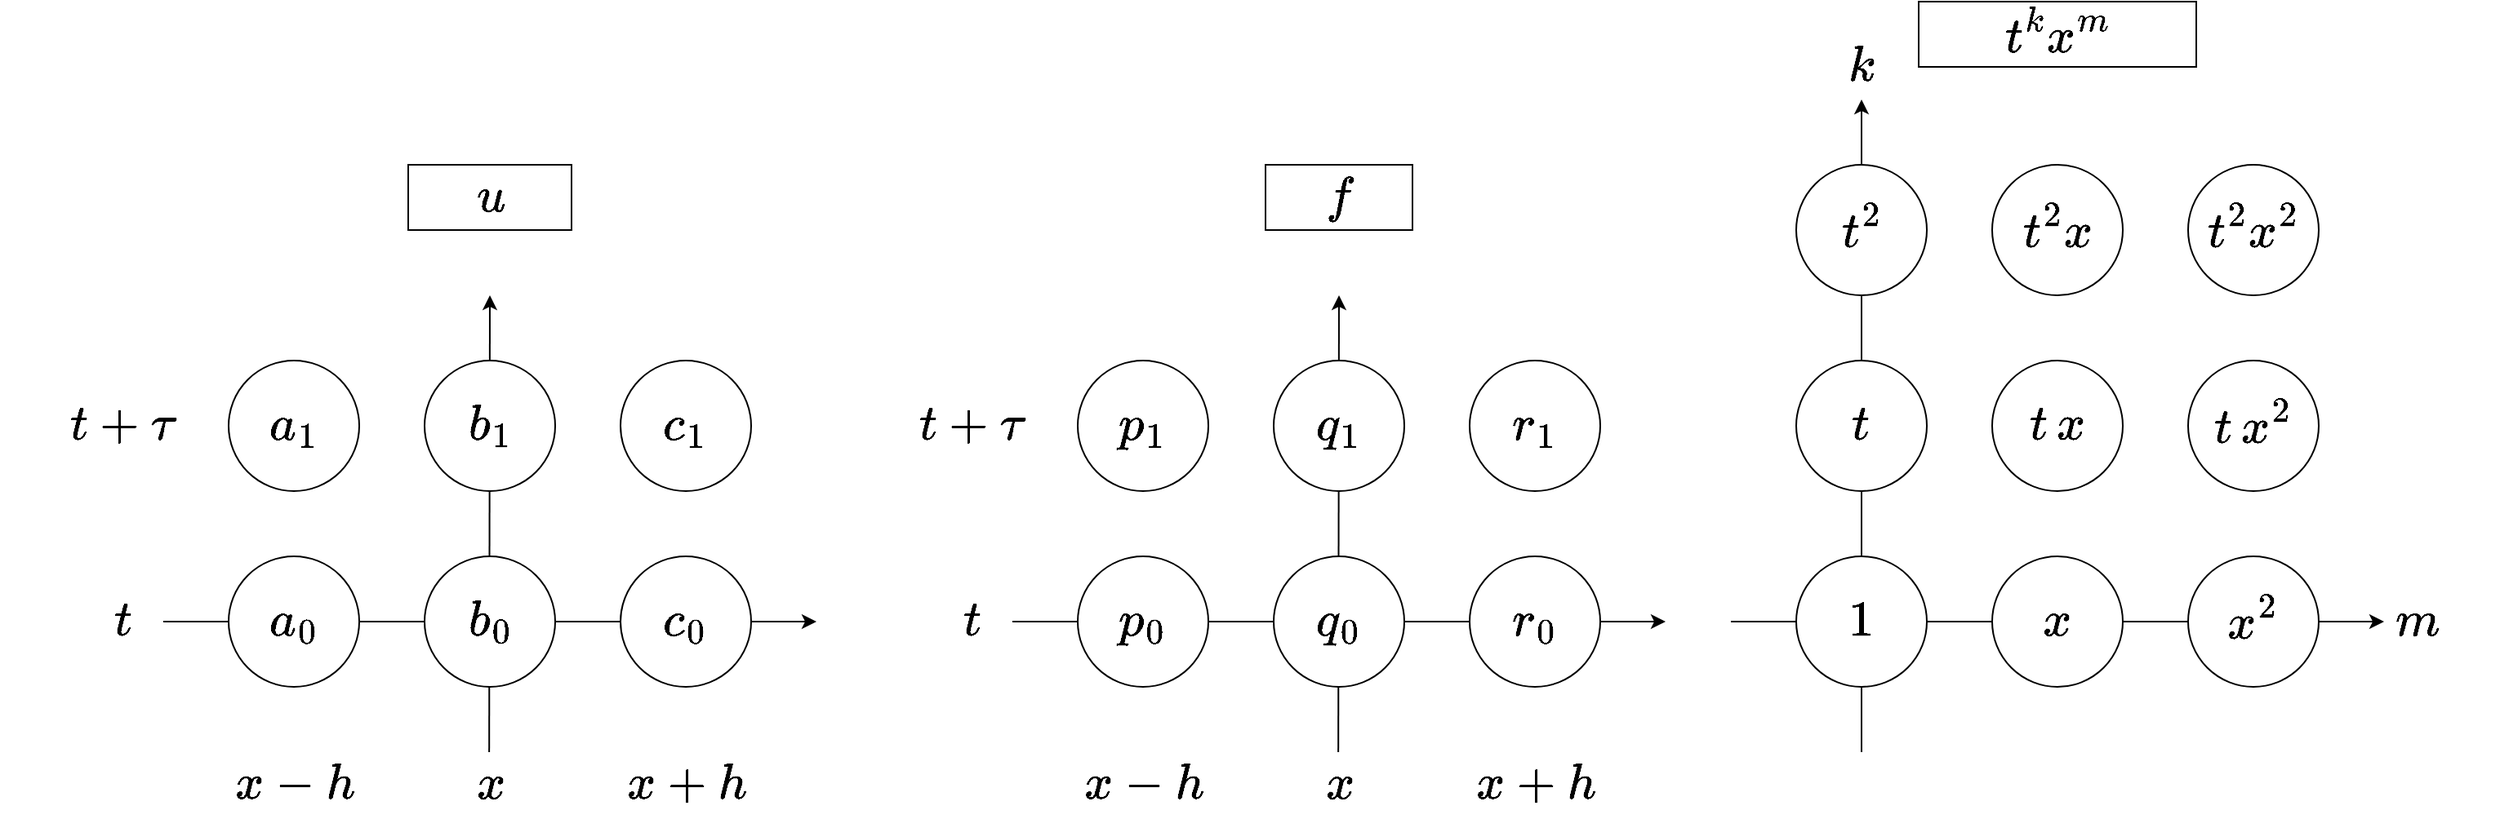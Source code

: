 <mxfile version="20.8.16" type="device"><diagram id="uHFUF99yHEP9ECzBFfBx" name="Page-1"><mxGraphModel dx="1728" dy="1004" grid="1" gridSize="10" guides="1" tooltips="1" connect="1" arrows="1" fold="1" page="1" pageScale="1" pageWidth="1169" pageHeight="827" math="1" shadow="0"><root><mxCell id="0"/><mxCell id="1" parent="0"/><mxCell id="kLOZC182I1hoUzmyjerX-1" value="" style="endArrow=classic;html=1;rounded=0;" parent="1" edge="1"><mxGeometry width="50" height="50" relative="1" as="geometry"><mxPoint x="1080" y="480" as="sourcePoint"/><mxPoint x="1480" y="480" as="targetPoint"/></mxGeometry></mxCell><mxCell id="kLOZC182I1hoUzmyjerX-2" value="" style="endArrow=classic;html=1;rounded=0;" parent="1" edge="1"><mxGeometry width="50" height="50" relative="1" as="geometry"><mxPoint x="1160" y="560" as="sourcePoint"/><mxPoint x="1160" y="160" as="targetPoint"/></mxGeometry></mxCell><mxCell id="kLOZC182I1hoUzmyjerX-3" value="$$1$$" style="ellipse;whiteSpace=wrap;html=1;aspect=fixed;fontSize=26;" parent="1" vertex="1"><mxGeometry x="1120" y="440" width="80" height="80" as="geometry"/></mxCell><mxCell id="kLOZC182I1hoUzmyjerX-9" value="&lt;span&gt;$$x$$&lt;/span&gt;" style="ellipse;whiteSpace=wrap;html=1;aspect=fixed;fontSize=26;" parent="1" vertex="1"><mxGeometry x="1240" y="440" width="80" height="80" as="geometry"/></mxCell><mxCell id="kLOZC182I1hoUzmyjerX-10" value="&lt;span&gt;$$x^2$$&lt;/span&gt;" style="ellipse;whiteSpace=wrap;html=1;aspect=fixed;fontSize=26;" parent="1" vertex="1"><mxGeometry x="1360" y="440" width="80" height="80" as="geometry"/></mxCell><mxCell id="kLOZC182I1hoUzmyjerX-13" value="&lt;span&gt;$$t$$&lt;/span&gt;" style="ellipse;whiteSpace=wrap;html=1;aspect=fixed;fontSize=26;" parent="1" vertex="1"><mxGeometry x="1120" y="320" width="80" height="80" as="geometry"/></mxCell><mxCell id="kLOZC182I1hoUzmyjerX-14" value="&lt;span&gt;$$t^2$$&lt;/span&gt;" style="ellipse;whiteSpace=wrap;html=1;aspect=fixed;fontSize=26;" parent="1" vertex="1"><mxGeometry x="1120" y="200" width="80" height="80" as="geometry"/></mxCell><mxCell id="kLOZC182I1hoUzmyjerX-15" value="&lt;span style=&quot;color: rgb(0 , 0 , 0) ; font-family: &amp;quot;helvetica&amp;quot; ; font-size: 26px ; font-style: normal ; font-weight: 400 ; letter-spacing: normal ; text-align: center ; text-indent: 0px ; text-transform: none ; word-spacing: 0px ; background-color: rgb(248 , 249 , 250) ; display: inline ; float: none&quot;&gt;$$t \,x$$&lt;/span&gt;" style="ellipse;whiteSpace=wrap;html=1;aspect=fixed;fontSize=26;" parent="1" vertex="1"><mxGeometry x="1240" y="320" width="80" height="80" as="geometry"/></mxCell><mxCell id="kLOZC182I1hoUzmyjerX-16" value="&lt;span&gt;$$t^2 x$$&lt;/span&gt;" style="ellipse;whiteSpace=wrap;html=1;aspect=fixed;fontSize=26;" parent="1" vertex="1"><mxGeometry x="1240" y="200" width="80" height="80" as="geometry"/></mxCell><mxCell id="kLOZC182I1hoUzmyjerX-17" value="&lt;span&gt;$$t\, x^2$$&lt;/span&gt;" style="ellipse;whiteSpace=wrap;html=1;aspect=fixed;fontSize=26;" parent="1" vertex="1"><mxGeometry x="1360" y="320" width="80" height="80" as="geometry"/></mxCell><mxCell id="kLOZC182I1hoUzmyjerX-18" value="&lt;span&gt;$$t^2 x^2$$&lt;/span&gt;" style="ellipse;whiteSpace=wrap;html=1;aspect=fixed;fontSize=26;" parent="1" vertex="1"><mxGeometry x="1360" y="200" width="80" height="80" as="geometry"/></mxCell><mxCell id="rB93fSZTPQ0T6m_grySA-1" value="" style="endArrow=classic;html=1;rounded=0;" edge="1" parent="1"><mxGeometry width="50" height="50" relative="1" as="geometry"><mxPoint x="120" y="480" as="sourcePoint"/><mxPoint x="520" y="480" as="targetPoint"/></mxGeometry></mxCell><mxCell id="rB93fSZTPQ0T6m_grySA-2" value="" style="endArrow=classic;html=1;rounded=0;" edge="1" parent="1"><mxGeometry width="50" height="50" relative="1" as="geometry"><mxPoint x="319.58" y="560" as="sourcePoint"/><mxPoint x="320" y="280" as="targetPoint"/></mxGeometry></mxCell><mxCell id="rB93fSZTPQ0T6m_grySA-3" value="$$a_0$$" style="ellipse;whiteSpace=wrap;html=1;aspect=fixed;fontSize=26;" vertex="1" parent="1"><mxGeometry x="160" y="440" width="80" height="80" as="geometry"/></mxCell><mxCell id="rB93fSZTPQ0T6m_grySA-4" value="$$b_0$$" style="ellipse;whiteSpace=wrap;html=1;aspect=fixed;fontSize=26;" vertex="1" parent="1"><mxGeometry x="280" y="440" width="80" height="80" as="geometry"/></mxCell><mxCell id="rB93fSZTPQ0T6m_grySA-5" value="&lt;span&gt;$$c_0$$&lt;/span&gt;" style="ellipse;whiteSpace=wrap;html=1;aspect=fixed;fontSize=26;" vertex="1" parent="1"><mxGeometry x="400" y="440" width="80" height="80" as="geometry"/></mxCell><mxCell id="rB93fSZTPQ0T6m_grySA-6" value="&lt;span&gt;$$a_1$$&lt;/span&gt;" style="ellipse;whiteSpace=wrap;html=1;aspect=fixed;fontSize=26;" vertex="1" parent="1"><mxGeometry x="160" y="320" width="80" height="80" as="geometry"/></mxCell><mxCell id="rB93fSZTPQ0T6m_grySA-8" value="$$b_1$$" style="ellipse;whiteSpace=wrap;html=1;aspect=fixed;fontSize=26;" vertex="1" parent="1"><mxGeometry x="280" y="320" width="80" height="80" as="geometry"/></mxCell><mxCell id="rB93fSZTPQ0T6m_grySA-10" value="$$c_1$$" style="ellipse;whiteSpace=wrap;html=1;aspect=fixed;fontSize=26;" vertex="1" parent="1"><mxGeometry x="400" y="320" width="80" height="80" as="geometry"/></mxCell><mxCell id="rB93fSZTPQ0T6m_grySA-25" value="$$t$$" style="text;html=1;align=center;verticalAlign=middle;resizable=0;points=[];autosize=1;strokeColor=none;fillColor=none;fontSize=26;" vertex="1" parent="1"><mxGeometry x="50" y="460" width="90" height="40" as="geometry"/></mxCell><mxCell id="rB93fSZTPQ0T6m_grySA-26" value="$$t+\tau$$" style="text;html=1;align=center;verticalAlign=middle;resizable=0;points=[];autosize=1;strokeColor=none;fillColor=none;fontSize=26;" vertex="1" parent="1"><mxGeometry x="20" y="340" width="150" height="40" as="geometry"/></mxCell><mxCell id="rB93fSZTPQ0T6m_grySA-27" value="$$x$$" style="text;html=1;align=center;verticalAlign=middle;resizable=0;points=[];autosize=1;strokeColor=none;fillColor=none;fontSize=26;" vertex="1" parent="1"><mxGeometry x="275" y="560" width="90" height="40" as="geometry"/></mxCell><mxCell id="rB93fSZTPQ0T6m_grySA-28" value="$$x-h$$" style="text;html=1;align=center;verticalAlign=middle;resizable=0;points=[];autosize=1;strokeColor=none;fillColor=none;fontSize=26;" vertex="1" parent="1"><mxGeometry x="140" y="560" width="120" height="40" as="geometry"/></mxCell><mxCell id="rB93fSZTPQ0T6m_grySA-29" value="$$x+h$$" style="text;html=1;align=center;verticalAlign=middle;resizable=0;points=[];autosize=1;strokeColor=none;fillColor=none;fontSize=26;" vertex="1" parent="1"><mxGeometry x="380" y="560" width="120" height="40" as="geometry"/></mxCell><mxCell id="rB93fSZTPQ0T6m_grySA-42" value="" style="endArrow=classic;html=1;rounded=0;" edge="1" parent="1"><mxGeometry width="50" height="50" relative="1" as="geometry"><mxPoint x="640" y="480" as="sourcePoint"/><mxPoint x="1040" y="480" as="targetPoint"/></mxGeometry></mxCell><mxCell id="rB93fSZTPQ0T6m_grySA-43" value="" style="endArrow=classic;html=1;rounded=0;" edge="1" parent="1"><mxGeometry width="50" height="50" relative="1" as="geometry"><mxPoint x="839.58" y="560" as="sourcePoint"/><mxPoint x="840" y="280" as="targetPoint"/></mxGeometry></mxCell><mxCell id="rB93fSZTPQ0T6m_grySA-44" value="$$p_0$$" style="ellipse;whiteSpace=wrap;html=1;aspect=fixed;fontSize=26;" vertex="1" parent="1"><mxGeometry x="680" y="440" width="80" height="80" as="geometry"/></mxCell><mxCell id="rB93fSZTPQ0T6m_grySA-45" value="$$q_0$$" style="ellipse;whiteSpace=wrap;html=1;aspect=fixed;fontSize=26;" vertex="1" parent="1"><mxGeometry x="800" y="440" width="80" height="80" as="geometry"/></mxCell><mxCell id="rB93fSZTPQ0T6m_grySA-46" value="&lt;span&gt;$$r_0$$&lt;/span&gt;" style="ellipse;whiteSpace=wrap;html=1;aspect=fixed;fontSize=26;" vertex="1" parent="1"><mxGeometry x="920" y="440" width="80" height="80" as="geometry"/></mxCell><mxCell id="rB93fSZTPQ0T6m_grySA-47" value="&lt;span&gt;$$p_1$$&lt;/span&gt;" style="ellipse;whiteSpace=wrap;html=1;aspect=fixed;fontSize=26;" vertex="1" parent="1"><mxGeometry x="680" y="320" width="80" height="80" as="geometry"/></mxCell><mxCell id="rB93fSZTPQ0T6m_grySA-48" value="$$q_1$$" style="ellipse;whiteSpace=wrap;html=1;aspect=fixed;fontSize=26;" vertex="1" parent="1"><mxGeometry x="800" y="320" width="80" height="80" as="geometry"/></mxCell><mxCell id="rB93fSZTPQ0T6m_grySA-49" value="$$r_1$$" style="ellipse;whiteSpace=wrap;html=1;aspect=fixed;fontSize=26;" vertex="1" parent="1"><mxGeometry x="920" y="320" width="80" height="80" as="geometry"/></mxCell><mxCell id="rB93fSZTPQ0T6m_grySA-50" value="$$t$$" style="text;html=1;align=center;verticalAlign=middle;resizable=0;points=[];autosize=1;strokeColor=none;fillColor=none;fontSize=26;" vertex="1" parent="1"><mxGeometry x="570" y="460" width="90" height="40" as="geometry"/></mxCell><mxCell id="rB93fSZTPQ0T6m_grySA-51" value="$$t+\tau$$" style="text;html=1;align=center;verticalAlign=middle;resizable=0;points=[];autosize=1;strokeColor=none;fillColor=none;fontSize=26;" vertex="1" parent="1"><mxGeometry x="540" y="340" width="150" height="40" as="geometry"/></mxCell><mxCell id="rB93fSZTPQ0T6m_grySA-52" value="$$x$$" style="text;html=1;align=center;verticalAlign=middle;resizable=0;points=[];autosize=1;strokeColor=none;fillColor=none;fontSize=26;" vertex="1" parent="1"><mxGeometry x="795" y="560" width="90" height="40" as="geometry"/></mxCell><mxCell id="rB93fSZTPQ0T6m_grySA-53" value="$$x-h$$" style="text;html=1;align=center;verticalAlign=middle;resizable=0;points=[];autosize=1;strokeColor=none;fillColor=none;fontSize=26;" vertex="1" parent="1"><mxGeometry x="660" y="560" width="120" height="40" as="geometry"/></mxCell><mxCell id="rB93fSZTPQ0T6m_grySA-54" value="$$x+h$$" style="text;html=1;align=center;verticalAlign=middle;resizable=0;points=[];autosize=1;strokeColor=none;fillColor=none;fontSize=26;" vertex="1" parent="1"><mxGeometry x="900" y="560" width="120" height="40" as="geometry"/></mxCell><mxCell id="rB93fSZTPQ0T6m_grySA-55" value="$$u$$" style="text;html=1;align=center;verticalAlign=middle;resizable=0;points=[];autosize=1;fontSize=26;strokeWidth=1;strokeColor=default;" vertex="1" parent="1"><mxGeometry x="270" y="200" width="100" height="40" as="geometry"/></mxCell><mxCell id="rB93fSZTPQ0T6m_grySA-56" value="$$f$$" style="text;html=1;align=center;verticalAlign=middle;resizable=0;points=[];autosize=1;strokeColor=default;fillColor=none;fontSize=26;" vertex="1" parent="1"><mxGeometry x="795" y="200" width="90" height="40" as="geometry"/></mxCell><mxCell id="rB93fSZTPQ0T6m_grySA-58" value="$$m$$" style="text;html=1;align=center;verticalAlign=middle;resizable=0;points=[];autosize=1;strokeColor=none;fillColor=none;fontSize=26;" vertex="1" parent="1"><mxGeometry x="1450" y="460" width="100" height="40" as="geometry"/></mxCell><mxCell id="rB93fSZTPQ0T6m_grySA-59" value="$$k$$" style="text;html=1;align=center;verticalAlign=middle;resizable=0;points=[];autosize=1;strokeColor=none;fillColor=none;fontSize=26;" vertex="1" parent="1"><mxGeometry x="1115" y="120" width="90" height="40" as="geometry"/></mxCell><mxCell id="rB93fSZTPQ0T6m_grySA-63" value="$$t^k x^m$$" style="text;html=1;align=center;verticalAlign=middle;resizable=0;points=[];autosize=1;strokeColor=default;fillColor=none;fontSize=26;" vertex="1" parent="1"><mxGeometry x="1195" y="100" width="170" height="40" as="geometry"/></mxCell></root></mxGraphModel></diagram></mxfile>